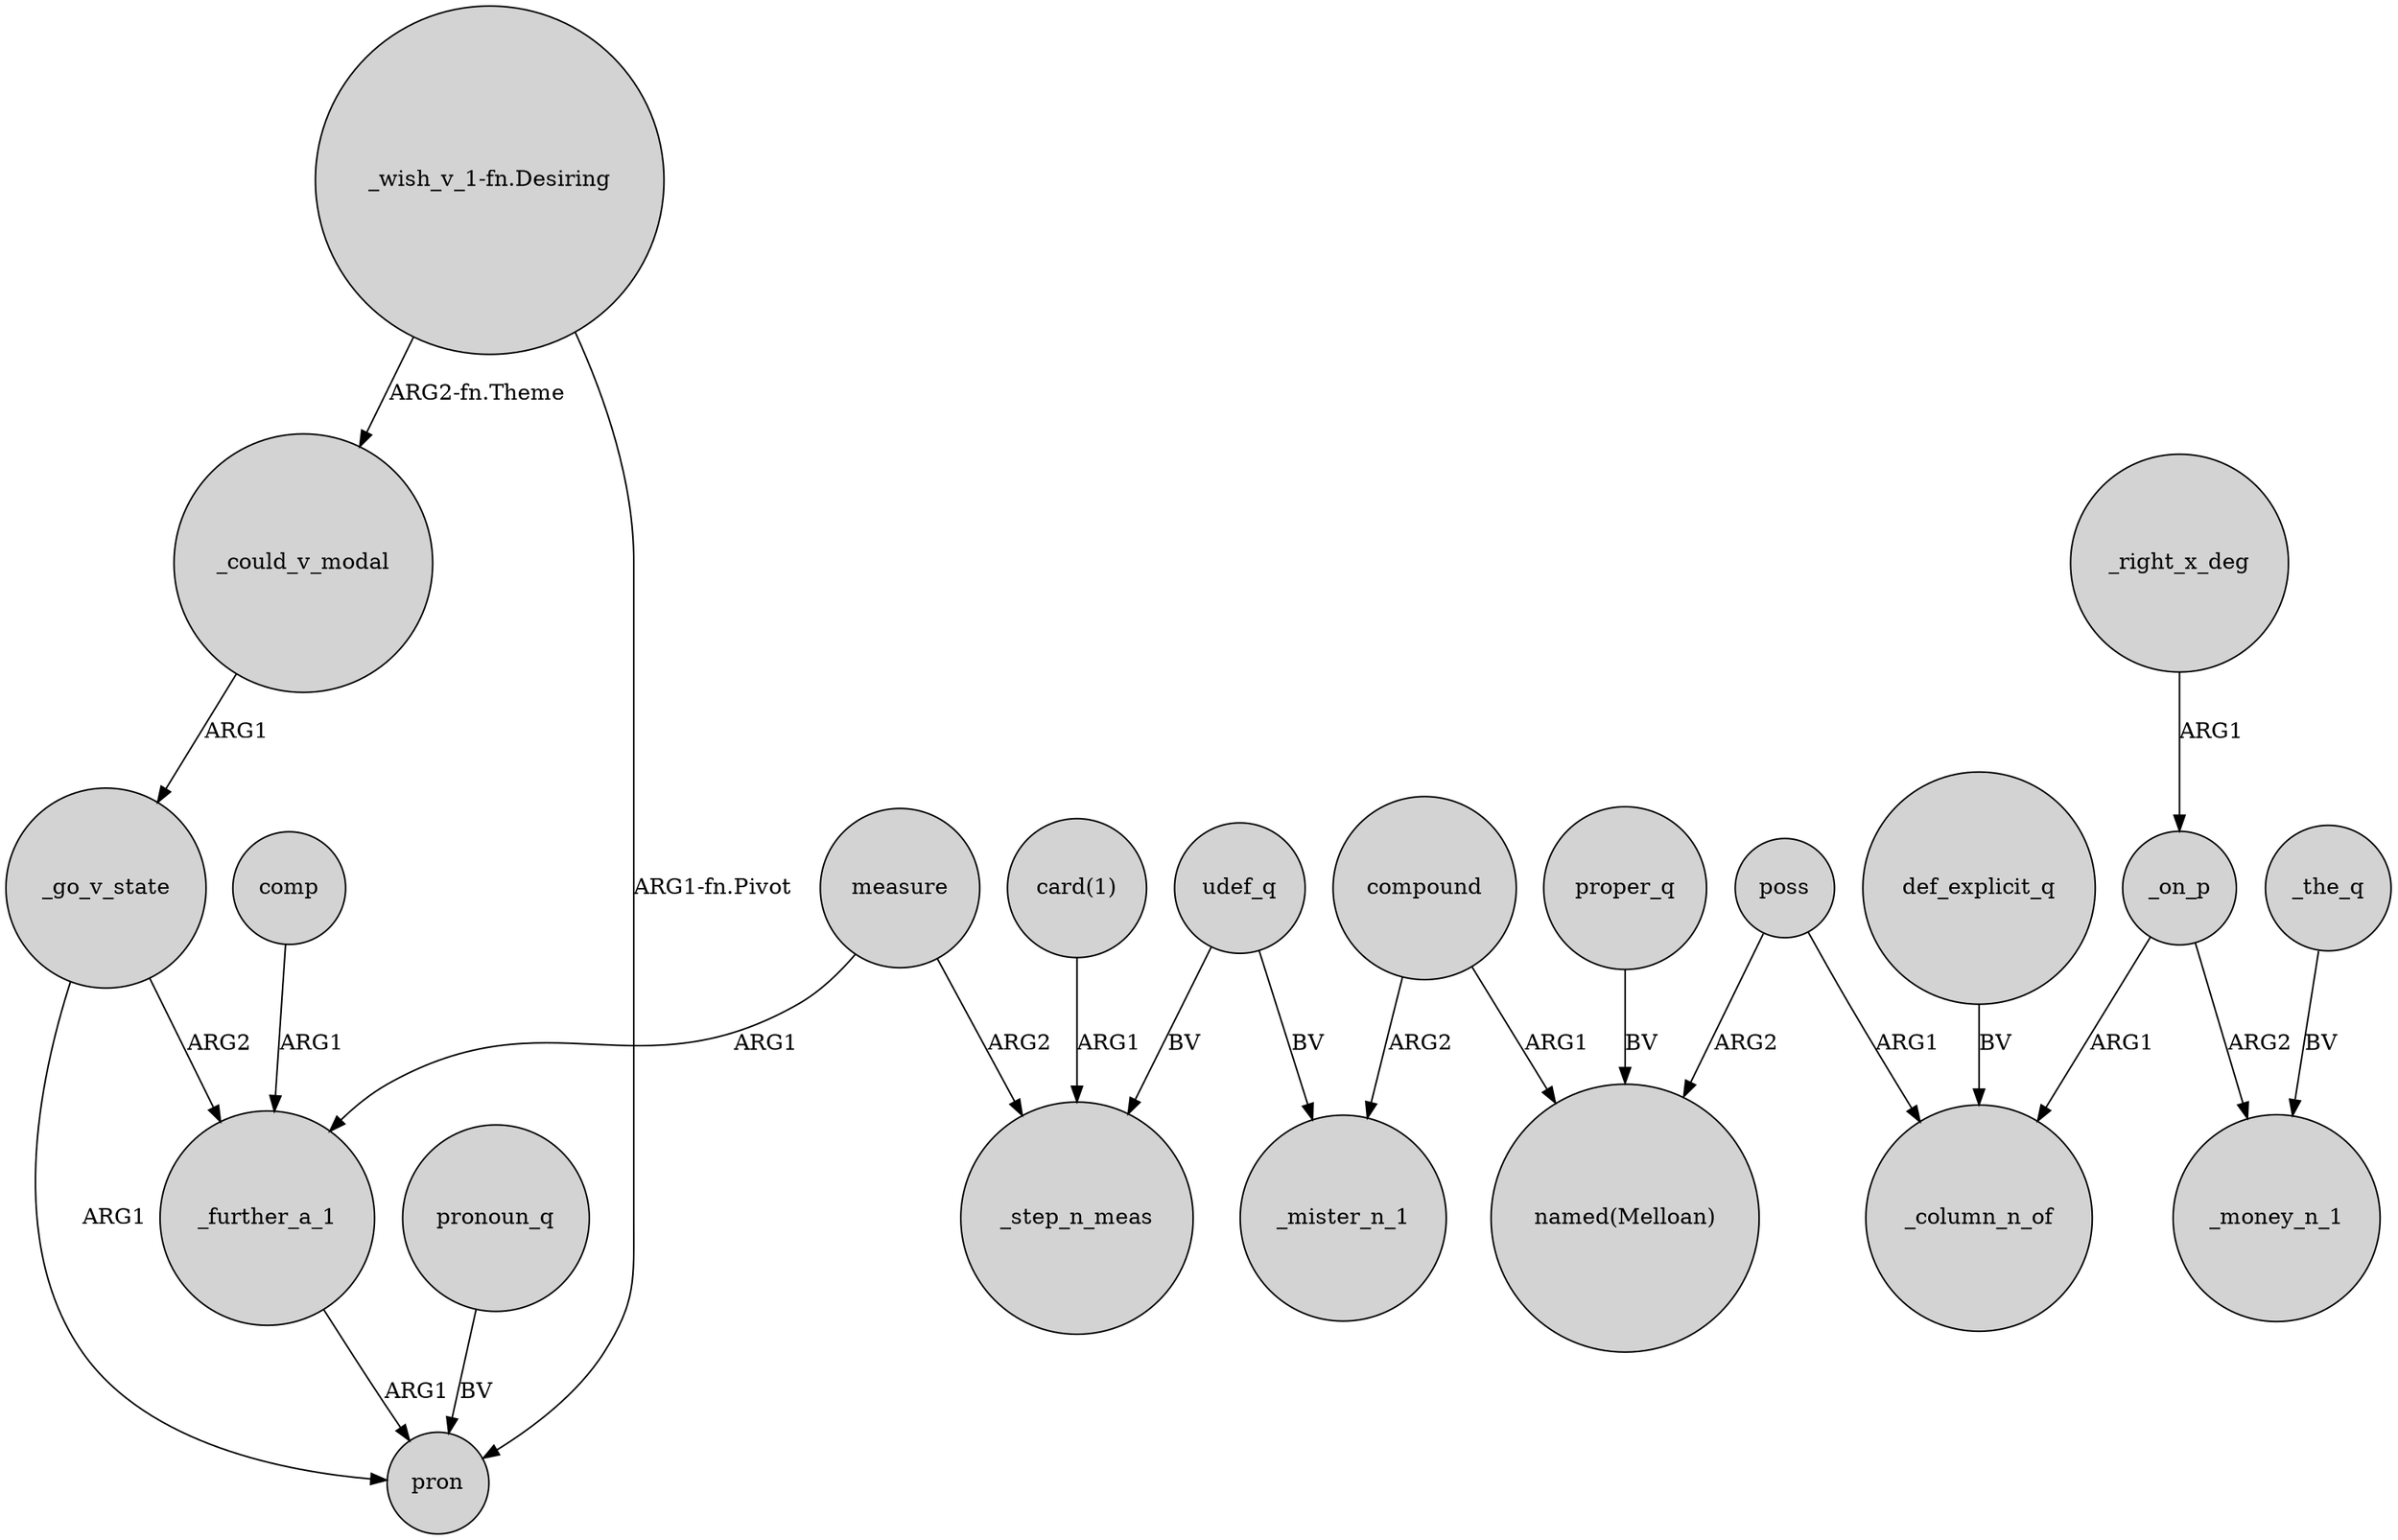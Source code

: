 digraph {
	node [shape=circle style=filled]
	_go_v_state -> _further_a_1 [label=ARG2]
	_the_q -> _money_n_1 [label=BV]
	measure -> _further_a_1 [label=ARG1]
	_could_v_modal -> _go_v_state [label=ARG1]
	compound -> "named(Melloan)" [label=ARG1]
	compound -> _mister_n_1 [label=ARG2]
	_on_p -> _money_n_1 [label=ARG2]
	udef_q -> _mister_n_1 [label=BV]
	udef_q -> _step_n_meas [label=BV]
	poss -> _column_n_of [label=ARG1]
	def_explicit_q -> _column_n_of [label=BV]
	_further_a_1 -> pron [label=ARG1]
	pronoun_q -> pron [label=BV]
	poss -> "named(Melloan)" [label=ARG2]
	"_wish_v_1-fn.Desiring" -> pron [label="ARG1-fn.Pivot"]
	"card(1)" -> _step_n_meas [label=ARG1]
	comp -> _further_a_1 [label=ARG1]
	proper_q -> "named(Melloan)" [label=BV]
	"_wish_v_1-fn.Desiring" -> _could_v_modal [label="ARG2-fn.Theme"]
	_on_p -> _column_n_of [label=ARG1]
	measure -> _step_n_meas [label=ARG2]
	_right_x_deg -> _on_p [label=ARG1]
	_go_v_state -> pron [label=ARG1]
}
